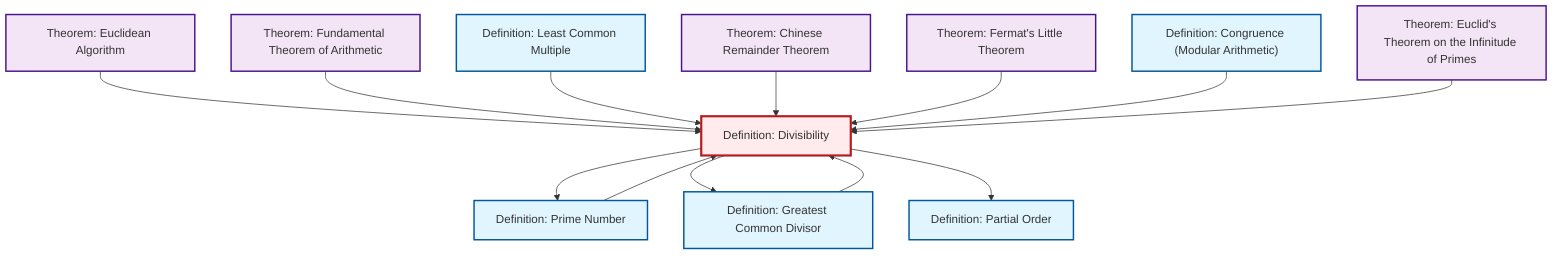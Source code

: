 graph TD
    classDef definition fill:#e1f5fe,stroke:#01579b,stroke-width:2px
    classDef theorem fill:#f3e5f5,stroke:#4a148c,stroke-width:2px
    classDef axiom fill:#fff3e0,stroke:#e65100,stroke-width:2px
    classDef example fill:#e8f5e9,stroke:#1b5e20,stroke-width:2px
    classDef current fill:#ffebee,stroke:#b71c1c,stroke-width:3px
    thm-euclidean-algorithm["Theorem: Euclidean Algorithm"]:::theorem
    def-gcd["Definition: Greatest Common Divisor"]:::definition
    thm-euclid-infinitude-primes["Theorem: Euclid's Theorem on the Infinitude of Primes"]:::theorem
    thm-fermat-little["Theorem: Fermat's Little Theorem"]:::theorem
    thm-chinese-remainder["Theorem: Chinese Remainder Theorem"]:::theorem
    def-prime["Definition: Prime Number"]:::definition
    thm-fundamental-arithmetic["Theorem: Fundamental Theorem of Arithmetic"]:::theorem
    def-congruence["Definition: Congruence (Modular Arithmetic)"]:::definition
    def-divisibility["Definition: Divisibility"]:::definition
    def-lcm["Definition: Least Common Multiple"]:::definition
    def-partial-order["Definition: Partial Order"]:::definition
    thm-euclidean-algorithm --> def-divisibility
    thm-fundamental-arithmetic --> def-divisibility
    def-lcm --> def-divisibility
    thm-chinese-remainder --> def-divisibility
    thm-fermat-little --> def-divisibility
    def-prime --> def-divisibility
    def-divisibility --> def-prime
    def-congruence --> def-divisibility
    def-divisibility --> def-gcd
    def-divisibility --> def-partial-order
    def-gcd --> def-divisibility
    thm-euclid-infinitude-primes --> def-divisibility
    class def-divisibility current